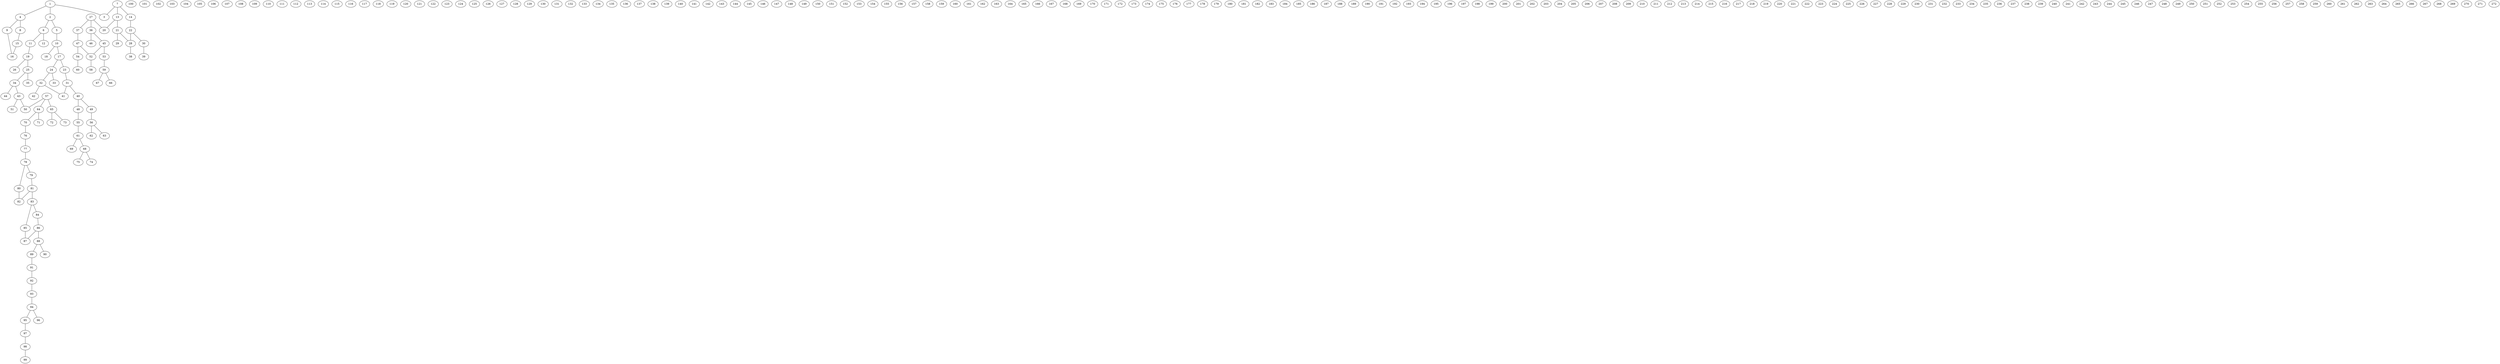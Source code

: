 graph molecule_1861 {
	1	 [chem=C];
	2	 [chem=C];
	1 -- 2	 [valence=1];
	3	 [chem=O];
	1 -- 3	 [valence=1];
	4	 [chem=C];
	1 -- 4	 [valence=1];
	5	 [chem=N];
	2 -- 5	 [valence=1];
	6	 [chem=C];
	2 -- 6	 [valence=1];
	8	 [chem=C];
	4 -- 8	 [valence=2];
	9	 [chem=N];
	4 -- 9	 [valence=1];
	10	 [chem=C];
	5 -- 10	 [valence=1];
	11	 [chem=N];
	6 -- 11	 [valence=1];
	12	 [chem=O];
	6 -- 12	 [valence=2];
	7	 [chem=C];
	7 -- 3	 [valence=1];
	13	 [chem=C];
	7 -- 13	 [valence=1];
	14	 [chem=O];
	7 -- 14	 [valence=1];
	15	 [chem=N];
	8 -- 15	 [valence=1];
	16	 [chem=C];
	9 -- 16	 [valence=2];
	17	 [chem=C];
	10 -- 17	 [valence=1];
	18	 [chem=O];
	10 -- 18	 [valence=2];
	19	 [chem=C];
	11 -- 19	 [valence=1];
	20	 [chem=O];
	13 -- 20	 [valence=1];
	21	 [chem=C];
	13 -- 21	 [valence=1];
	22	 [chem=C];
	14 -- 22	 [valence=1];
	15 -- 16	 [valence=1];
	23	 [chem=N];
	17 -- 23	 [valence=2];
	24	 [chem=C];
	17 -- 24	 [valence=1];
	25	 [chem=C];
	19 -- 25	 [valence=1];
	26	 [chem=C];
	19 -- 26	 [valence=1];
	28	 [chem=C];
	21 -- 28	 [valence=1];
	29	 [chem=O];
	21 -- 29	 [valence=1];
	22 -- 28	 [valence=1];
	30	 [chem=C];
	22 -- 30	 [valence=1];
	31	 [chem=C];
	23 -- 31	 [valence=1];
	32	 [chem=C];
	24 -- 32	 [valence=2];
	33	 [chem=C];
	24 -- 33	 [valence=1];
	34	 [chem=C];
	25 -- 34	 [valence=1];
	35	 [chem=O];
	25 -- 35	 [valence=1];
	27	 [chem=C];
	27 -- 20	 [valence=1];
	36	 [chem=C];
	27 -- 36	 [valence=1];
	37	 [chem=O];
	27 -- 37	 [valence=1];
	38	 [chem=O];
	28 -- 38	 [valence=1];
	39	 [chem=O];
	30 -- 39	 [valence=1];
	40	 [chem=C];
	31 -- 40	 [valence=1];
	41	 [chem=N];
	31 -- 41	 [valence=2];
	32 -- 41	 [valence=1];
	42	 [chem=N];
	32 -- 42	 [valence=1];
	43	 [chem=C];
	34 -- 43	 [valence=1];
	44	 [chem=C];
	34 -- 44	 [valence=1];
	45	 [chem=C];
	36 -- 45	 [valence=1];
	46	 [chem=O];
	36 -- 46	 [valence=1];
	47	 [chem=C];
	37 -- 47	 [valence=1];
	48	 [chem=N];
	40 -- 48	 [valence=1];
	49	 [chem=C];
	40 -- 49	 [valence=1];
	50	 [chem=N];
	43 -- 50	 [valence=1];
	51	 [chem=O];
	43 -- 51	 [valence=2];
	52	 [chem=C];
	45 -- 52	 [valence=1];
	53	 [chem=O];
	45 -- 53	 [valence=1];
	47 -- 52	 [valence=1];
	54	 [chem=C];
	47 -- 54	 [valence=1];
	55	 [chem=C];
	48 -- 55	 [valence=1];
	56	 [chem=C];
	49 -- 56	 [valence=1];
	58	 [chem=O];
	52 -- 58	 [valence=1];
	59	 [chem=C];
	53 -- 59	 [valence=1];
	60	 [chem=O];
	54 -- 60	 [valence=1];
	61	 [chem=C];
	55 -- 61	 [valence=1];
	62	 [chem=N];
	56 -- 62	 [valence=1];
	63	 [chem=O];
	56 -- 63	 [valence=2];
	57	 [chem=C];
	57 -- 50	 [valence=1];
	64	 [chem=C];
	57 -- 64	 [valence=1];
	65	 [chem=C];
	57 -- 65	 [valence=1];
	66	 [chem=N];
	59 -- 66	 [valence=1];
	67	 [chem=O];
	59 -- 67	 [valence=2];
	68	 [chem=C];
	61 -- 68	 [valence=1];
	69	 [chem=N];
	61 -- 69	 [valence=1];
	70	 [chem=N];
	64 -- 70	 [valence=1];
	71	 [chem=O];
	64 -- 71	 [valence=2];
	72	 [chem=C];
	65 -- 72	 [valence=1];
	73	 [chem=O];
	65 -- 73	 [valence=1];
	74	 [chem=N];
	68 -- 74	 [valence=1];
	75	 [chem=O];
	68 -- 75	 [valence=2];
	76	 [chem=C];
	70 -- 76	 [valence=1];
	77	 [chem=C];
	76 -- 77	 [valence=1];
	78	 [chem=C];
	77 -- 78	 [valence=1];
	79	 [chem=N];
	78 -- 79	 [valence=2];
	80	 [chem=S];
	78 -- 80	 [valence=1];
	81	 [chem=C];
	79 -- 81	 [valence=1];
	82	 [chem=C];
	80 -- 82	 [valence=1];
	81 -- 82	 [valence=2];
	83	 [chem=C];
	81 -- 83	 [valence=1];
	84	 [chem=N];
	83 -- 84	 [valence=2];
	85	 [chem=S];
	83 -- 85	 [valence=1];
	86	 [chem=C];
	84 -- 86	 [valence=1];
	87	 [chem=C];
	85 -- 87	 [valence=1];
	86 -- 87	 [valence=2];
	88	 [chem=C];
	86 -- 88	 [valence=1];
	89	 [chem=N];
	88 -- 89	 [valence=1];
	90	 [chem=O];
	88 -- 90	 [valence=2];
	91	 [chem=C];
	89 -- 91	 [valence=1];
	92	 [chem=C];
	91 -- 92	 [valence=1];
	93	 [chem=C];
	92 -- 93	 [valence=1];
	94	 [chem=N];
	93 -- 94	 [valence=1];
	95	 [chem=C];
	94 -- 95	 [valence=1];
	96	 [chem=C];
	94 -- 96	 [valence=1];
	97	 [chem=C];
	95 -- 97	 [valence=1];
	98	 [chem=C];
	97 -- 98	 [valence=1];
	99	 [chem=N];
	98 -- 99	 [valence=1];
	100	 [chem=N];
	101	 [chem=C];
	102	 [chem=C];
	103	 [chem=C];
	104	 [chem=C];
	105	 [chem=C];
	106	 [chem=C];
	107	 [chem=C];
	108	 [chem=C];
	109	 [chem=C];
	110	 [chem=C];
	111	 [chem=C];
	112	 [chem=C];
	113	 [chem=C];
	114	 [chem=O];
	115	 [chem=C];
	116	 [chem=O];
	117	 [chem=O];
	118	 [chem=C];
	119	 [chem=O];
	120	 [chem=C];
	121	 [chem=C];
	122	 [chem=C];
	123	 [chem=C];
	124	 [chem=C];
	125	 [chem=C];
	126	 [chem=C];
	127	 [chem=C];
	128	 [chem=C];
	129	 [chem=C];
	130	 [chem=C];
	131	 [chem=C];
	132	 [chem=C];
	133	 [chem=C];
	134	 [chem=C];
	135	 [chem=C];
	136	 [chem=C];
	137	 [chem=C];
	138	 [chem=C];
	139	 [chem=C];
	140	 [chem=C];
	141	 [chem=C];
	142	 [chem=C];
	143	 [chem=C];
	144	 [chem=C];
	145	 [chem=C];
	146	 [chem=C];
	147	 [chem=H];
	148	 [chem=H];
	149	 [chem=H];
	150	 [chem=H];
	151	 [chem=H];
	152	 [chem=H];
	153	 [chem=H];
	154	 [chem=H];
	155	 [chem=H];
	156	 [chem=H];
	157	 [chem=H];
	158	 [chem=H];
	159	 [chem=H];
	160	 [chem=H];
	161	 [chem=H];
	162	 [chem=H];
	163	 [chem=H];
	164	 [chem=H];
	165	 [chem=H];
	166	 [chem=H];
	167	 [chem=H];
	168	 [chem=H];
	169	 [chem=H];
	170	 [chem=H];
	171	 [chem=H];
	172	 [chem=H];
	173	 [chem=H];
	174	 [chem=H];
	175	 [chem=H];
	176	 [chem=H];
	177	 [chem=H];
	178	 [chem=H];
	179	 [chem=H];
	180	 [chem=H];
	181	 [chem=H];
	182	 [chem=H];
	183	 [chem=H];
	184	 [chem=H];
	185	 [chem=H];
	186	 [chem=H];
	187	 [chem=H];
	188	 [chem=H];
	189	 [chem=H];
	190	 [chem=H];
	191	 [chem=H];
	192	 [chem=H];
	193	 [chem=H];
	194	 [chem=H];
	195	 [chem=H];
	196	 [chem=H];
	197	 [chem=H];
	198	 [chem=H];
	199	 [chem=H];
	200	 [chem=H];
	201	 [chem=H];
	202	 [chem=H];
	203	 [chem=H];
	204	 [chem=H];
	205	 [chem=H];
	206	 [chem=H];
	207	 [chem=H];
	208	 [chem=H];
	209	 [chem=H];
	210	 [chem=H];
	211	 [chem=H];
	212	 [chem=H];
	213	 [chem=H];
	214	 [chem=H];
	215	 [chem=H];
	216	 [chem=H];
	217	 [chem=H];
	218	 [chem=H];
	219	 [chem=H];
	220	 [chem=H];
	221	 [chem=H];
	222	 [chem=H];
	223	 [chem=H];
	224	 [chem=H];
	225	 [chem=H];
	226	 [chem=H];
	227	 [chem=H];
	228	 [chem=H];
	229	 [chem=H];
	230	 [chem=H];
	231	 [chem=H];
	232	 [chem=H];
	233	 [chem=H];
	234	 [chem=H];
	235	 [chem=H];
	236	 [chem=H];
	237	 [chem=H];
	238	 [chem=H];
	239	 [chem=H];
	240	 [chem=H];
	241	 [chem=H];
	242	 [chem=H];
	243	 [chem=H];
	244	 [chem=H];
	245	 [chem=H];
	246	 [chem=H];
	247	 [chem=H];
	248	 [chem=H];
	249	 [chem=H];
	250	 [chem=H];
	251	 [chem=H];
	252	 [chem=H];
	253	 [chem=H];
	254	 [chem=H];
	255	 [chem=H];
	256	 [chem=H];
	257	 [chem=H];
	258	 [chem=H];
	259	 [chem=H];
	260	 [chem=H];
	261	 [chem=H];
	262	 [chem=H];
	263	 [chem=H];
	264	 [chem=H];
	265	 [chem=H];
	266	 [chem=H];
	267	 [chem=H];
	268	 [chem=H];
	269	 [chem=H];
	270	 [chem=H];
	271	 [chem=H];
	272	 [chem=H];
}
